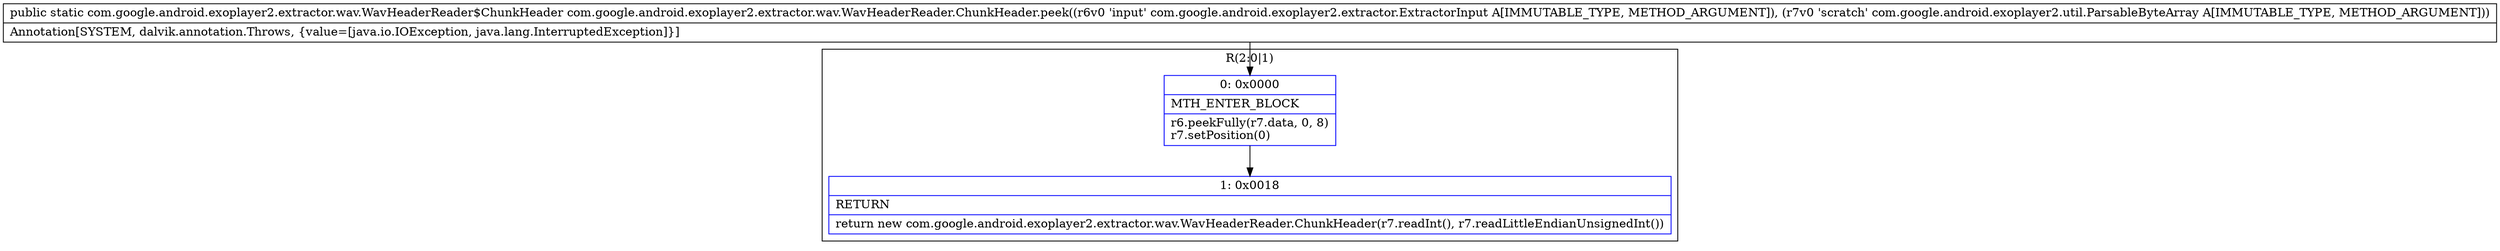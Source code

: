 digraph "CFG forcom.google.android.exoplayer2.extractor.wav.WavHeaderReader.ChunkHeader.peek(Lcom\/google\/android\/exoplayer2\/extractor\/ExtractorInput;Lcom\/google\/android\/exoplayer2\/util\/ParsableByteArray;)Lcom\/google\/android\/exoplayer2\/extractor\/wav\/WavHeaderReader$ChunkHeader;" {
subgraph cluster_Region_1539016328 {
label = "R(2:0|1)";
node [shape=record,color=blue];
Node_0 [shape=record,label="{0\:\ 0x0000|MTH_ENTER_BLOCK\l|r6.peekFully(r7.data, 0, 8)\lr7.setPosition(0)\l}"];
Node_1 [shape=record,label="{1\:\ 0x0018|RETURN\l|return new com.google.android.exoplayer2.extractor.wav.WavHeaderReader.ChunkHeader(r7.readInt(), r7.readLittleEndianUnsignedInt())\l}"];
}
MethodNode[shape=record,label="{public static com.google.android.exoplayer2.extractor.wav.WavHeaderReader$ChunkHeader com.google.android.exoplayer2.extractor.wav.WavHeaderReader.ChunkHeader.peek((r6v0 'input' com.google.android.exoplayer2.extractor.ExtractorInput A[IMMUTABLE_TYPE, METHOD_ARGUMENT]), (r7v0 'scratch' com.google.android.exoplayer2.util.ParsableByteArray A[IMMUTABLE_TYPE, METHOD_ARGUMENT]))  | Annotation[SYSTEM, dalvik.annotation.Throws, \{value=[java.io.IOException, java.lang.InterruptedException]\}]\l}"];
MethodNode -> Node_0;
Node_0 -> Node_1;
}

